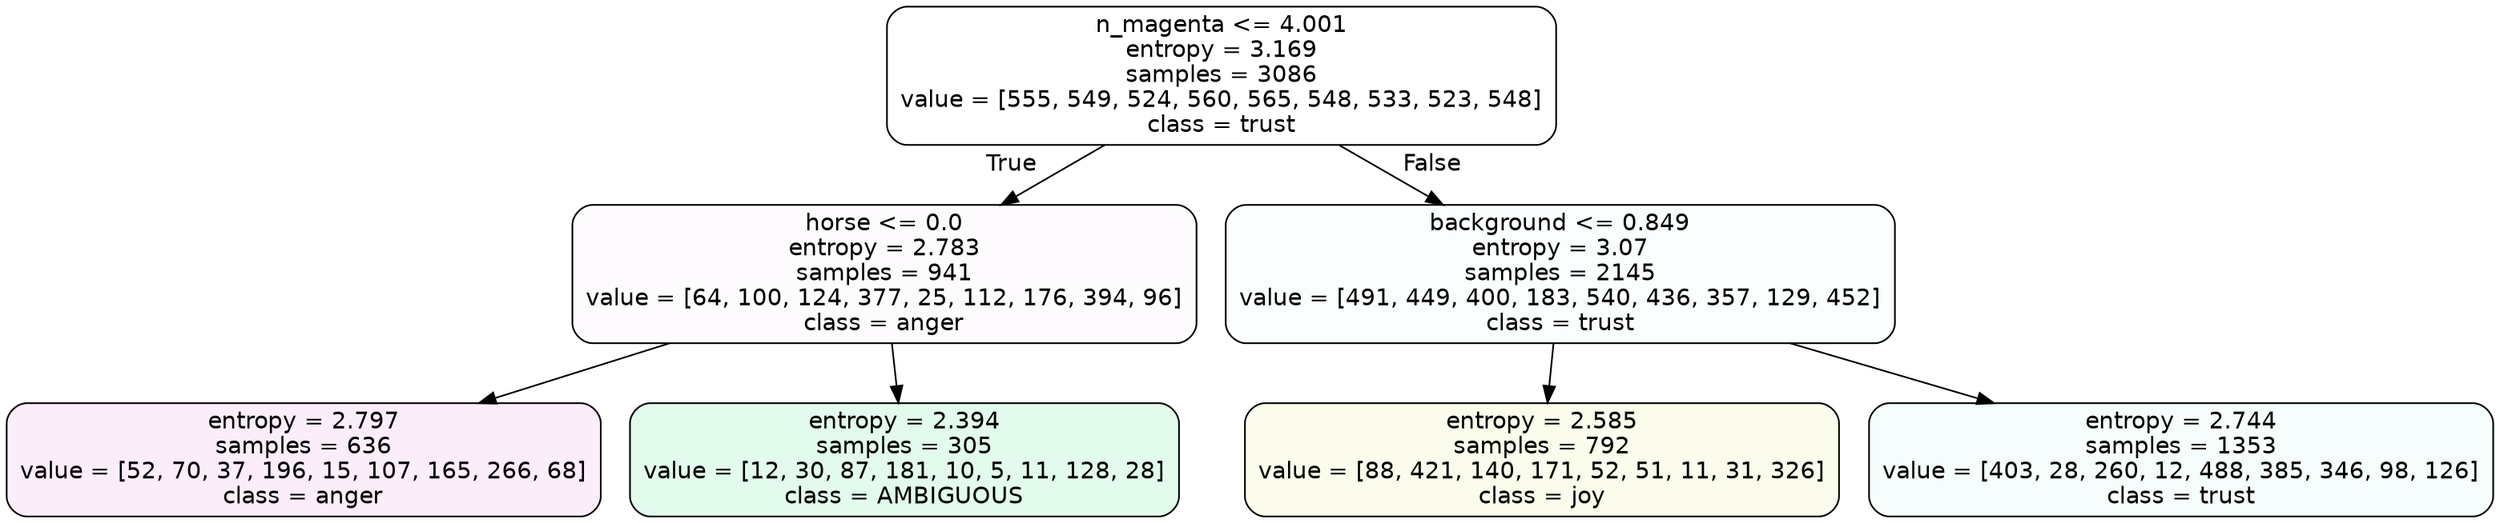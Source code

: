 digraph Tree {
node [shape=box, style="filled, rounded", color="black", fontname=helvetica] ;
edge [fontname=helvetica] ;
0 [label="n_magenta <= 4.001\nentropy = 3.169\nsamples = 3086\nvalue = [555, 549, 524, 560, 565, 548, 533, 523, 548]\nclass = trust", fillcolor="#39d7e500"] ;
1 [label="horse <= 0.0\nentropy = 2.783\nsamples = 941\nvalue = [64, 100, 124, 377, 25, 112, 176, 394, 96]\nclass = anger", fillcolor="#e539d704"] ;
0 -> 1 [labeldistance=2.5, labelangle=45, headlabel="True"] ;
2 [label="entropy = 2.797\nsamples = 636\nvalue = [52, 70, 37, 196, 15, 107, 165, 266, 68]\nclass = anger", fillcolor="#e539d717"] ;
1 -> 2 ;
3 [label="entropy = 2.394\nsamples = 305\nvalue = [12, 30, 87, 181, 10, 5, 11, 128, 28]\nclass = AMBIGUOUS", fillcolor="#39e58125"] ;
1 -> 3 ;
4 [label="background <= 0.849\nentropy = 3.07\nsamples = 2145\nvalue = [491, 449, 400, 183, 540, 436, 357, 129, 452]\nclass = trust", fillcolor="#39d7e504"] ;
0 -> 4 [labeldistance=2.5, labelangle=-45, headlabel="False"] ;
5 [label="entropy = 2.585\nsamples = 792\nvalue = [88, 421, 140, 171, 52, 51, 11, 31, 326]\nclass = joy", fillcolor="#d7e53919"] ;
4 -> 5 ;
6 [label="entropy = 2.744\nsamples = 1353\nvalue = [403, 28, 260, 12, 488, 385, 346, 98, 126]\nclass = trust", fillcolor="#39d7e50c"] ;
4 -> 6 ;
}